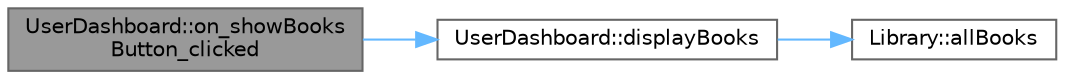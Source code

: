 digraph "UserDashboard::on_showBooksButton_clicked"
{
 // INTERACTIVE_SVG=YES
 // LATEX_PDF_SIZE
  bgcolor="transparent";
  edge [fontname=Helvetica,fontsize=10,labelfontname=Helvetica,labelfontsize=10];
  node [fontname=Helvetica,fontsize=10,shape=box,height=0.2,width=0.4];
  rankdir="LR";
  Node1 [id="Node000001",label="UserDashboard::on_showBooks\lButton_clicked",height=0.2,width=0.4,color="gray40", fillcolor="grey60", style="filled", fontcolor="black",tooltip="Toggles the visibility of the book list."];
  Node1 -> Node2 [id="edge1_Node000001_Node000002",color="steelblue1",style="solid",tooltip=" "];
  Node2 [id="Node000002",label="UserDashboard::displayBooks",height=0.2,width=0.4,color="grey40", fillcolor="white", style="filled",URL="$class_user_dashboard.html#a6905b1db7a16ff781cdc7bd714ea1f1e",tooltip="Displays all books in the library."];
  Node2 -> Node3 [id="edge2_Node000002_Node000003",color="steelblue1",style="solid",tooltip=" "];
  Node3 [id="Node000003",label="Library::allBooks",height=0.2,width=0.4,color="grey40", fillcolor="white", style="filled",URL="$class_library.html#a828b028b352561dd1c8c0836e09b3a42",tooltip="Retrieves all books in the library."];
}

